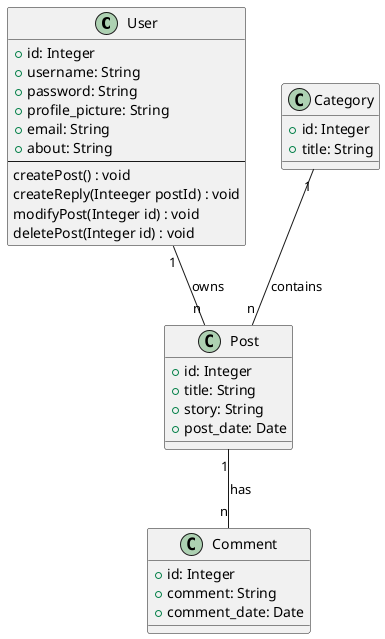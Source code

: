@startuml CLASS
' left to right direction
' skinparam linetype ortho

' Define entities

class User {
    + id: Integer
    + username: String
    + password: String
    + profile_picture: String
    + email: String
    + about: String
    ---
    createPost() : void
    createReply(Inteeger postId) : void
    modifyPost(Integer id) : void
    deletePost(Integer id) : void
}

class Category {
    + id: Integer
    + title: String
}

class Post {
    + id: Integer
    + title: String
    + story: String
    + post_date: Date
}

class Comment {
    + id: Integer
    + comment: String
    + comment_date: Date
}

' Relationships
User "1" -- "n" Post : owns
Post "1" -- "n" Comment : has
Category "1" -- "n" Post : contains

@enduml